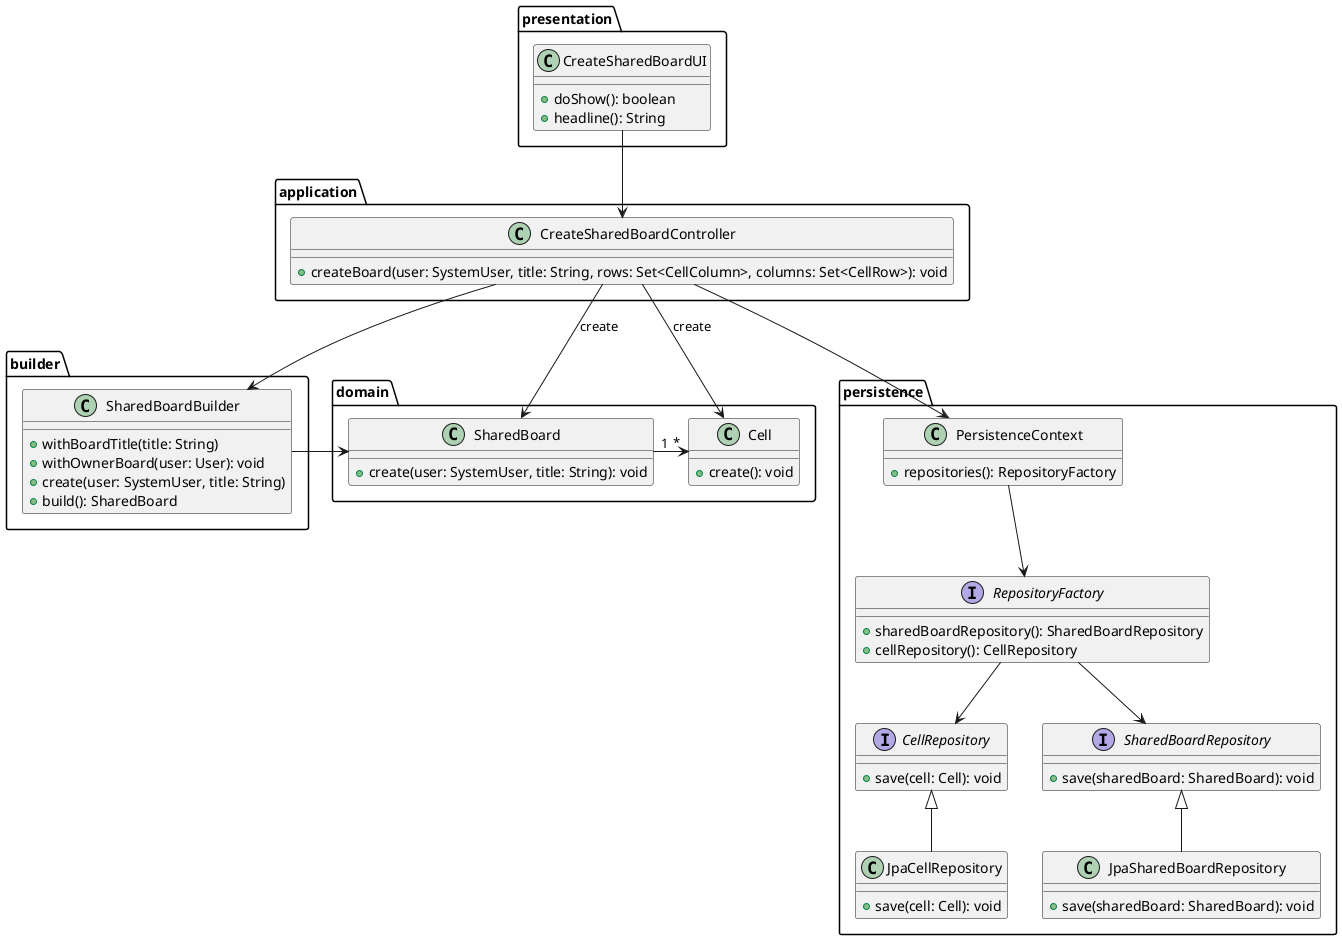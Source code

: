 @startuml

package presentation {
  class CreateSharedBoardUI {
    + doShow(): boolean
     + headline(): String
  }
}

package application {
  class CreateSharedBoardController {
    + createBoard(user: SystemUser, title: String, rows: Set<CellColumn>, columns: Set<CellRow>): void
  }
}

package builder {
  class SharedBoardBuilder {
    + withBoardTitle(title: String)
    + withOwnerBoard(user: User): void
    + create(user: SystemUser, title: String)
    + build(): SharedBoard
  }
}

package domain {
  class SharedBoard {
    + create(user: SystemUser, title: String): void
  }

  class Cell {
    + create(): void
  }
}

package persistence {
  class PersistenceContext {
    + repositories(): RepositoryFactory
  }

  interface RepositoryFactory {
    + sharedBoardRepository(): SharedBoardRepository
    + cellRepository(): CellRepository
  }

  interface SharedBoardRepository {
    + save(sharedBoard: SharedBoard): void
  }
  JpaSharedBoardRepository -up-|> SharedBoardRepository
  class JpaSharedBoardRepository {
      + save(sharedBoard: SharedBoard): void
    }

  interface CellRepository {
    + save(cell: Cell): void
  }
  JpaCellRepository -up-|> CellRepository

  class JpaCellRepository {
      + save(cell: Cell): void
    }
}


CreateSharedBoardUI --> CreateSharedBoardController
CreateSharedBoardController -> SharedBoardBuilder
CreateSharedBoardController --> PersistenceContext
SharedBoardBuilder -left-> SharedBoard
CreateSharedBoardController --> SharedBoard: create
CreateSharedBoardController --> Cell: create
SharedBoard "1"->"*"Cell
PersistenceContext -->RepositoryFactory
RepositoryFactory --> SharedBoardRepository
RepositoryFactory --> CellRepository
@enduml
